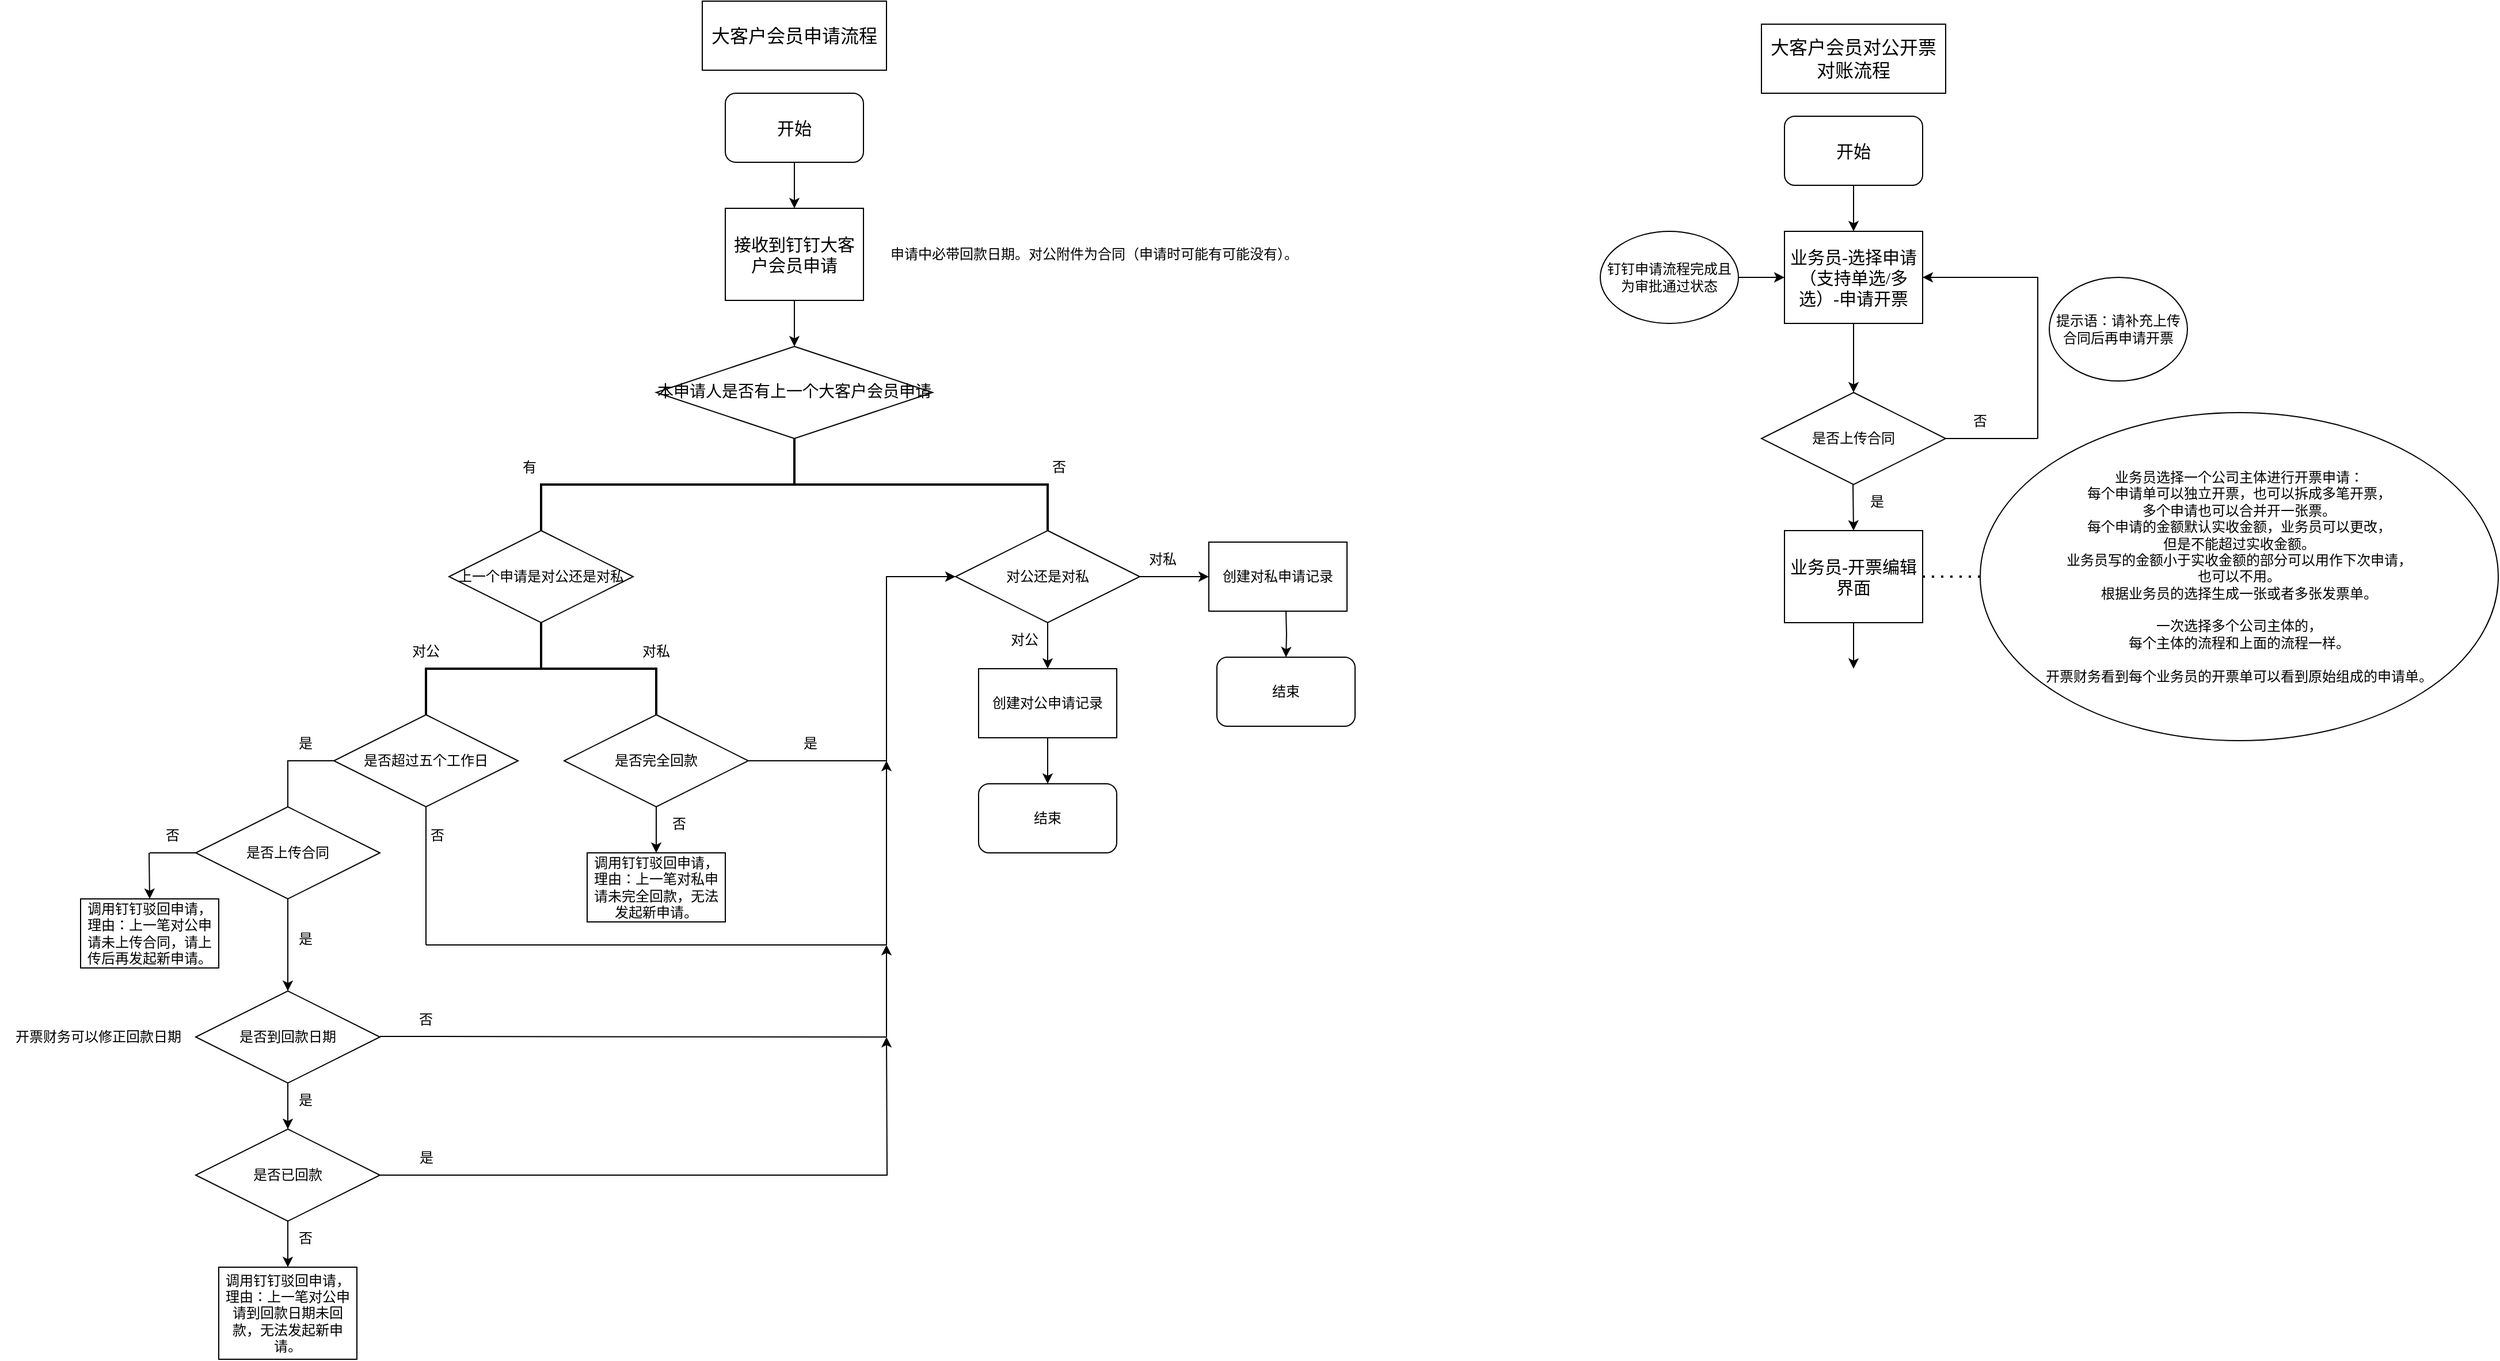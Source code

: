 <mxfile version="22.1.2" type="github">
  <diagram name="第 1 页" id="cwiQXqDM4dJ7onwpeurd">
    <mxGraphModel dx="2603" dy="947" grid="1" gridSize="10" guides="1" tooltips="1" connect="1" arrows="1" fold="1" page="1" pageScale="1" pageWidth="1169" pageHeight="827" math="0" shadow="0">
      <root>
        <mxCell id="0" />
        <mxCell id="1" parent="0" />
        <mxCell id="NmOJf7ED6O6_MyOFakdR-4" value="&lt;font style=&quot;font-size: 15px;&quot; face=&quot;Times New Roman&quot;&gt;开始&lt;/font&gt;" style="rounded=1;whiteSpace=wrap;html=1;" parent="1" vertex="1">
          <mxGeometry x="340" y="100" width="120" height="60" as="geometry" />
        </mxCell>
        <mxCell id="ECHTM2pUaqYe5BrJFtDh-3" value="" style="edgeStyle=orthogonalEdgeStyle;rounded=0;orthogonalLoop=1;jettySize=auto;html=1;" parent="1" source="NmOJf7ED6O6_MyOFakdR-4" target="NmOJf7ED6O6_MyOFakdR-5" edge="1">
          <mxGeometry relative="1" as="geometry" />
        </mxCell>
        <mxCell id="NmOJf7ED6O6_MyOFakdR-5" value="&lt;font face=&quot;Times New Roman&quot; style=&quot;font-size: 15px;&quot;&gt;接收到钉钉大客户会员申请&lt;/font&gt;" style="rounded=0;whiteSpace=wrap;html=1;" parent="1" vertex="1">
          <mxGeometry x="340" y="200" width="120" height="80" as="geometry" />
        </mxCell>
        <mxCell id="ECHTM2pUaqYe5BrJFtDh-2" value="" style="edgeStyle=orthogonalEdgeStyle;rounded=0;orthogonalLoop=1;jettySize=auto;html=1;" parent="1" source="NmOJf7ED6O6_MyOFakdR-5" target="ECHTM2pUaqYe5BrJFtDh-1" edge="1">
          <mxGeometry relative="1" as="geometry" />
        </mxCell>
        <mxCell id="ECHTM2pUaqYe5BrJFtDh-1" value="&lt;font style=&quot;font-size: 14px;&quot; face=&quot;Times New Roman&quot;&gt;本申请人是否有上一个大客户会员申请&lt;/font&gt;" style="rhombus;html=1;whiteSpace=wrap;" parent="1" vertex="1">
          <mxGeometry x="280" y="320" width="240" height="80" as="geometry" />
        </mxCell>
        <mxCell id="ECHTM2pUaqYe5BrJFtDh-4" value="" style="strokeWidth=2;html=1;shape=mxgraph.flowchart.annotation_2;align=left;labelPosition=right;pointerEvents=1;direction=south;movable=1;resizable=1;rotatable=1;deletable=1;editable=1;locked=0;connectable=1;" parent="1" vertex="1">
          <mxGeometry x="180" y="400" width="440" height="80" as="geometry" />
        </mxCell>
        <mxCell id="ECHTM2pUaqYe5BrJFtDh-5" value="有" style="text;strokeColor=none;align=center;fillColor=none;html=1;verticalAlign=middle;whiteSpace=wrap;rounded=0;movable=1;resizable=1;rotatable=1;deletable=1;editable=1;locked=0;connectable=1;" parent="1" vertex="1">
          <mxGeometry x="140" y="410" width="60" height="30" as="geometry" />
        </mxCell>
        <mxCell id="ECHTM2pUaqYe5BrJFtDh-6" value="否" style="text;strokeColor=none;align=center;fillColor=none;html=1;verticalAlign=middle;whiteSpace=wrap;rounded=0;movable=1;resizable=1;rotatable=1;deletable=1;editable=1;locked=0;connectable=1;" parent="1" vertex="1">
          <mxGeometry x="600" y="410" width="60" height="30" as="geometry" />
        </mxCell>
        <mxCell id="ECHTM2pUaqYe5BrJFtDh-7" value="上一个申请是对公还是对私" style="rhombus;whiteSpace=wrap;html=1;movable=1;resizable=1;rotatable=1;deletable=1;editable=1;locked=0;connectable=1;" parent="1" vertex="1">
          <mxGeometry x="100" y="480" width="160" height="80" as="geometry" />
        </mxCell>
        <mxCell id="ECHTM2pUaqYe5BrJFtDh-8" value="对公还是对私" style="rhombus;whiteSpace=wrap;html=1;movable=1;resizable=1;rotatable=1;deletable=1;editable=1;locked=0;connectable=1;" parent="1" vertex="1">
          <mxGeometry x="540" y="480" width="160" height="80" as="geometry" />
        </mxCell>
        <mxCell id="ECHTM2pUaqYe5BrJFtDh-9" value="" style="strokeWidth=2;html=1;shape=mxgraph.flowchart.annotation_2;align=left;labelPosition=right;pointerEvents=1;direction=south;movable=1;resizable=1;rotatable=1;deletable=1;editable=1;locked=0;connectable=1;" parent="1" vertex="1">
          <mxGeometry x="80" y="560" width="200" height="80" as="geometry" />
        </mxCell>
        <mxCell id="ECHTM2pUaqYe5BrJFtDh-10" value="对公" style="text;strokeColor=none;align=center;fillColor=none;html=1;verticalAlign=middle;whiteSpace=wrap;rounded=0;movable=1;resizable=1;rotatable=1;deletable=1;editable=1;locked=0;connectable=1;" parent="1" vertex="1">
          <mxGeometry x="50" y="570" width="60" height="30" as="geometry" />
        </mxCell>
        <mxCell id="ECHTM2pUaqYe5BrJFtDh-11" value="对私" style="text;strokeColor=none;align=center;fillColor=none;html=1;verticalAlign=middle;whiteSpace=wrap;rounded=0;movable=1;resizable=1;rotatable=1;deletable=1;editable=1;locked=0;connectable=1;" parent="1" vertex="1">
          <mxGeometry x="250" y="570" width="60" height="30" as="geometry" />
        </mxCell>
        <mxCell id="ECHTM2pUaqYe5BrJFtDh-12" value="是否完全回款" style="rhombus;whiteSpace=wrap;html=1;movable=1;resizable=1;rotatable=1;deletable=1;editable=1;locked=0;connectable=1;" parent="1" vertex="1">
          <mxGeometry x="200" y="640" width="160" height="80" as="geometry" />
        </mxCell>
        <mxCell id="ECHTM2pUaqYe5BrJFtDh-14" value="否" style="text;strokeColor=none;align=center;fillColor=none;html=1;verticalAlign=middle;whiteSpace=wrap;rounded=0;movable=1;resizable=1;rotatable=1;deletable=1;editable=1;locked=0;connectable=1;" parent="1" vertex="1">
          <mxGeometry x="270" y="720" width="60" height="30" as="geometry" />
        </mxCell>
        <mxCell id="ECHTM2pUaqYe5BrJFtDh-15" value="是" style="text;strokeColor=none;align=center;fillColor=none;html=1;verticalAlign=middle;whiteSpace=wrap;rounded=0;movable=1;resizable=1;rotatable=1;deletable=1;editable=1;locked=0;connectable=1;" parent="1" vertex="1">
          <mxGeometry x="384" y="650" width="60" height="30" as="geometry" />
        </mxCell>
        <mxCell id="ECHTM2pUaqYe5BrJFtDh-16" value="" style="shape=partialRectangle;whiteSpace=wrap;html=1;top=0;left=0;fillColor=none;" parent="1" vertex="1">
          <mxGeometry x="360" y="520" width="120" height="160" as="geometry" />
        </mxCell>
        <mxCell id="ECHTM2pUaqYe5BrJFtDh-18" value="" style="endArrow=classic;html=1;rounded=0;entryX=0;entryY=0.5;entryDx=0;entryDy=0;" parent="1" target="ECHTM2pUaqYe5BrJFtDh-8" edge="1">
          <mxGeometry width="50" height="50" relative="1" as="geometry">
            <mxPoint x="480" y="520" as="sourcePoint" />
            <mxPoint x="530" y="470" as="targetPoint" />
          </mxGeometry>
        </mxCell>
        <mxCell id="ECHTM2pUaqYe5BrJFtDh-20" value="" style="endArrow=classic;html=1;rounded=0;" parent="1" edge="1">
          <mxGeometry width="50" height="50" relative="1" as="geometry">
            <mxPoint x="280" y="720" as="sourcePoint" />
            <mxPoint x="280" y="760" as="targetPoint" />
          </mxGeometry>
        </mxCell>
        <mxCell id="ECHTM2pUaqYe5BrJFtDh-21" value="调用钉钉驳回申请，理由：上一笔对私申请未完全回款，无法发起新申请。" style="rounded=0;whiteSpace=wrap;html=1;" parent="1" vertex="1">
          <mxGeometry x="220" y="760" width="120" height="60" as="geometry" />
        </mxCell>
        <mxCell id="ECHTM2pUaqYe5BrJFtDh-22" value="是否超过五个工作日" style="rhombus;whiteSpace=wrap;html=1;movable=1;resizable=1;rotatable=1;deletable=1;editable=1;locked=0;connectable=1;" parent="1" vertex="1">
          <mxGeometry y="640" width="160" height="80" as="geometry" />
        </mxCell>
        <mxCell id="ECHTM2pUaqYe5BrJFtDh-25" value="是" style="text;html=1;align=center;verticalAlign=middle;resizable=0;points=[];autosize=1;strokeColor=none;fillColor=none;" parent="1" vertex="1">
          <mxGeometry x="-45" y="650" width="40" height="30" as="geometry" />
        </mxCell>
        <mxCell id="ECHTM2pUaqYe5BrJFtDh-26" value="申请中必带回款日期。对公附件为合同（申请时可能有可能没有）。" style="text;html=1;align=center;verticalAlign=middle;resizable=0;points=[];autosize=1;strokeColor=none;fillColor=none;" parent="1" vertex="1">
          <mxGeometry x="470" y="225" width="380" height="30" as="geometry" />
        </mxCell>
        <mxCell id="ECHTM2pUaqYe5BrJFtDh-27" value="" style="endArrow=none;html=1;rounded=0;" parent="1" edge="1">
          <mxGeometry width="50" height="50" relative="1" as="geometry">
            <mxPoint x="80" y="840" as="sourcePoint" />
            <mxPoint x="80" y="720" as="targetPoint" />
          </mxGeometry>
        </mxCell>
        <mxCell id="ECHTM2pUaqYe5BrJFtDh-28" value="" style="endArrow=none;html=1;rounded=0;" parent="1" edge="1">
          <mxGeometry width="50" height="50" relative="1" as="geometry">
            <mxPoint x="80" y="840" as="sourcePoint" />
            <mxPoint x="480" y="840" as="targetPoint" />
          </mxGeometry>
        </mxCell>
        <mxCell id="ECHTM2pUaqYe5BrJFtDh-30" value="否" style="text;strokeColor=none;align=center;fillColor=none;html=1;verticalAlign=middle;whiteSpace=wrap;rounded=0;movable=1;resizable=1;rotatable=1;deletable=1;editable=1;locked=0;connectable=1;" parent="1" vertex="1">
          <mxGeometry x="60" y="730" width="60" height="30" as="geometry" />
        </mxCell>
        <mxCell id="ECHTM2pUaqYe5BrJFtDh-31" value="" style="shape=partialRectangle;whiteSpace=wrap;html=1;bottom=0;right=0;fillColor=none;" parent="1" vertex="1">
          <mxGeometry x="-40" y="680" width="40" height="40" as="geometry" />
        </mxCell>
        <mxCell id="ECHTM2pUaqYe5BrJFtDh-32" value="是否上传合同" style="rhombus;whiteSpace=wrap;html=1;movable=1;resizable=1;rotatable=1;deletable=1;editable=1;locked=0;connectable=1;" parent="1" vertex="1">
          <mxGeometry x="-120" y="720" width="160" height="80" as="geometry" />
        </mxCell>
        <mxCell id="ECHTM2pUaqYe5BrJFtDh-38" value="是" style="text;html=1;align=center;verticalAlign=middle;resizable=0;points=[];autosize=1;strokeColor=none;fillColor=none;" parent="1" vertex="1">
          <mxGeometry x="-45" y="820" width="40" height="30" as="geometry" />
        </mxCell>
        <mxCell id="ECHTM2pUaqYe5BrJFtDh-39" value="否" style="text;strokeColor=none;align=center;fillColor=none;html=1;verticalAlign=middle;whiteSpace=wrap;rounded=0;movable=1;resizable=1;rotatable=1;deletable=1;editable=1;locked=0;connectable=1;" parent="1" vertex="1">
          <mxGeometry x="-170" y="730" width="60" height="30" as="geometry" />
        </mxCell>
        <mxCell id="ECHTM2pUaqYe5BrJFtDh-42" value="" style="endArrow=none;html=1;rounded=0;" parent="1" edge="1">
          <mxGeometry width="50" height="50" relative="1" as="geometry">
            <mxPoint x="-160" y="760" as="sourcePoint" />
            <mxPoint x="-120" y="760" as="targetPoint" />
          </mxGeometry>
        </mxCell>
        <mxCell id="ECHTM2pUaqYe5BrJFtDh-43" value="调用钉钉驳回申请，理由：上一笔对公申请未上传合同，请上传后再发起新申请。" style="rounded=0;whiteSpace=wrap;html=1;" parent="1" vertex="1">
          <mxGeometry x="-220" y="800" width="120" height="60" as="geometry" />
        </mxCell>
        <mxCell id="ECHTM2pUaqYe5BrJFtDh-44" value="是否到回款日期" style="rhombus;whiteSpace=wrap;html=1;movable=1;resizable=1;rotatable=1;deletable=1;editable=1;locked=0;connectable=1;" parent="1" vertex="1">
          <mxGeometry x="-120" y="880" width="160" height="80" as="geometry" />
        </mxCell>
        <mxCell id="ECHTM2pUaqYe5BrJFtDh-45" value="" style="endArrow=none;html=1;rounded=0;" parent="1" edge="1">
          <mxGeometry width="50" height="50" relative="1" as="geometry">
            <mxPoint x="40" y="919.5" as="sourcePoint" />
            <mxPoint x="480" y="920" as="targetPoint" />
          </mxGeometry>
        </mxCell>
        <mxCell id="ECHTM2pUaqYe5BrJFtDh-46" value="否" style="text;strokeColor=none;align=center;fillColor=none;html=1;verticalAlign=middle;whiteSpace=wrap;rounded=0;movable=1;resizable=1;rotatable=1;deletable=1;editable=1;locked=0;connectable=1;" parent="1" vertex="1">
          <mxGeometry x="50" y="890" width="60" height="30" as="geometry" />
        </mxCell>
        <mxCell id="ECHTM2pUaqYe5BrJFtDh-48" value="是" style="text;html=1;align=center;verticalAlign=middle;resizable=0;points=[];autosize=1;strokeColor=none;fillColor=none;" parent="1" vertex="1">
          <mxGeometry x="-45" y="960" width="40" height="30" as="geometry" />
        </mxCell>
        <mxCell id="ECHTM2pUaqYe5BrJFtDh-54" style="edgeStyle=orthogonalEdgeStyle;rounded=0;orthogonalLoop=1;jettySize=auto;html=1;exitX=1;exitY=0.5;exitDx=0;exitDy=0;" parent="1" source="ECHTM2pUaqYe5BrJFtDh-49" edge="1">
          <mxGeometry relative="1" as="geometry">
            <mxPoint x="480" y="920" as="targetPoint" />
          </mxGeometry>
        </mxCell>
        <mxCell id="ECHTM2pUaqYe5BrJFtDh-49" value="是否已回款" style="rhombus;whiteSpace=wrap;html=1;movable=1;resizable=1;rotatable=1;deletable=1;editable=1;locked=0;connectable=1;" parent="1" vertex="1">
          <mxGeometry x="-120" y="1000" width="160" height="80" as="geometry" />
        </mxCell>
        <mxCell id="ECHTM2pUaqYe5BrJFtDh-50" value="" style="entryX=0.5;entryY=0;entryDx=0;entryDy=0;" parent="1" target="ECHTM2pUaqYe5BrJFtDh-44" edge="1">
          <mxGeometry relative="1" as="geometry">
            <mxPoint x="-40" y="800" as="sourcePoint" />
            <mxPoint x="-40" y="840" as="targetPoint" />
          </mxGeometry>
        </mxCell>
        <mxCell id="ECHTM2pUaqYe5BrJFtDh-52" value="" style="" parent="1" edge="1">
          <mxGeometry relative="1" as="geometry">
            <mxPoint x="-40" y="960" as="sourcePoint" />
            <mxPoint x="-40" y="1000" as="targetPoint" />
          </mxGeometry>
        </mxCell>
        <mxCell id="ECHTM2pUaqYe5BrJFtDh-53" value="" style="" parent="1" edge="1">
          <mxGeometry relative="1" as="geometry">
            <mxPoint x="-160.5" y="760" as="sourcePoint" />
            <mxPoint x="-160" y="800" as="targetPoint" />
          </mxGeometry>
        </mxCell>
        <mxCell id="ECHTM2pUaqYe5BrJFtDh-55" value="是" style="text;html=1;align=center;verticalAlign=middle;resizable=0;points=[];autosize=1;strokeColor=none;fillColor=none;" parent="1" vertex="1">
          <mxGeometry x="60" y="1010" width="40" height="30" as="geometry" />
        </mxCell>
        <mxCell id="ECHTM2pUaqYe5BrJFtDh-56" value="否" style="text;html=1;align=center;verticalAlign=middle;resizable=0;points=[];autosize=1;strokeColor=none;fillColor=none;" parent="1" vertex="1">
          <mxGeometry x="-45" y="1080" width="40" height="30" as="geometry" />
        </mxCell>
        <mxCell id="ECHTM2pUaqYe5BrJFtDh-57" value="" style="" parent="1" edge="1">
          <mxGeometry relative="1" as="geometry">
            <mxPoint x="-40" y="1080" as="sourcePoint" />
            <mxPoint x="-40" y="1120" as="targetPoint" />
          </mxGeometry>
        </mxCell>
        <mxCell id="ECHTM2pUaqYe5BrJFtDh-58" value="调用钉钉驳回申请，理由：上一笔对公申请到回款日期未回款，无法发起新申请。" style="rounded=0;whiteSpace=wrap;html=1;" parent="1" vertex="1">
          <mxGeometry x="-100" y="1120" width="120" height="80" as="geometry" />
        </mxCell>
        <mxCell id="ECHTM2pUaqYe5BrJFtDh-59" value="" style="endArrow=classic;html=1;rounded=0;" parent="1" edge="1">
          <mxGeometry width="50" height="50" relative="1" as="geometry">
            <mxPoint x="480" y="920" as="sourcePoint" />
            <mxPoint x="480" y="840" as="targetPoint" />
          </mxGeometry>
        </mxCell>
        <mxCell id="ECHTM2pUaqYe5BrJFtDh-61" value="" style="endArrow=classic;html=1;rounded=0;" parent="1" edge="1">
          <mxGeometry width="50" height="50" relative="1" as="geometry">
            <mxPoint x="480" y="840" as="sourcePoint" />
            <mxPoint x="480" y="680" as="targetPoint" />
          </mxGeometry>
        </mxCell>
        <mxCell id="ECHTM2pUaqYe5BrJFtDh-63" value="开票财务可以修正回款日期" style="text;html=1;align=center;verticalAlign=middle;resizable=0;points=[];autosize=1;strokeColor=none;fillColor=none;" parent="1" vertex="1">
          <mxGeometry x="-290" y="905" width="170" height="30" as="geometry" />
        </mxCell>
        <mxCell id="ECHTM2pUaqYe5BrJFtDh-64" value="&lt;font style=&quot;font-size: 16px;&quot;&gt;大客户会员申请流程&lt;/font&gt;" style="rounded=0;whiteSpace=wrap;html=1;" parent="1" vertex="1">
          <mxGeometry x="320" y="20" width="160" height="60" as="geometry" />
        </mxCell>
        <mxCell id="ECHTM2pUaqYe5BrJFtDh-66" value="" style="" parent="1" edge="1">
          <mxGeometry relative="1" as="geometry">
            <mxPoint x="620" y="560" as="sourcePoint" />
            <mxPoint x="620" y="600" as="targetPoint" />
          </mxGeometry>
        </mxCell>
        <mxCell id="ECHTM2pUaqYe5BrJFtDh-67" value="对公" style="text;strokeColor=none;align=center;fillColor=none;html=1;verticalAlign=middle;whiteSpace=wrap;rounded=0;movable=1;resizable=1;rotatable=1;deletable=1;editable=1;locked=0;connectable=1;" parent="1" vertex="1">
          <mxGeometry x="570" y="560" width="60" height="30" as="geometry" />
        </mxCell>
        <mxCell id="ECHTM2pUaqYe5BrJFtDh-68" value="对私" style="text;strokeColor=none;align=center;fillColor=none;html=1;verticalAlign=middle;whiteSpace=wrap;rounded=0;movable=1;resizable=1;rotatable=1;deletable=1;editable=1;locked=0;connectable=1;" parent="1" vertex="1">
          <mxGeometry x="690" y="490" width="60" height="30" as="geometry" />
        </mxCell>
        <mxCell id="ECHTM2pUaqYe5BrJFtDh-69" value="" style="endArrow=classic;html=1;rounded=0;" parent="1" edge="1">
          <mxGeometry width="50" height="50" relative="1" as="geometry">
            <mxPoint x="700" y="520" as="sourcePoint" />
            <mxPoint x="760" y="520" as="targetPoint" />
          </mxGeometry>
        </mxCell>
        <mxCell id="ECHTM2pUaqYe5BrJFtDh-74" style="edgeStyle=orthogonalEdgeStyle;rounded=0;orthogonalLoop=1;jettySize=auto;html=1;exitX=0.5;exitY=1;exitDx=0;exitDy=0;" parent="1" source="ECHTM2pUaqYe5BrJFtDh-70" edge="1">
          <mxGeometry relative="1" as="geometry">
            <mxPoint x="620" y="700" as="targetPoint" />
          </mxGeometry>
        </mxCell>
        <mxCell id="ECHTM2pUaqYe5BrJFtDh-70" value="创建对公申请记录" style="rounded=0;whiteSpace=wrap;html=1;" parent="1" vertex="1">
          <mxGeometry x="560" y="600" width="120" height="60" as="geometry" />
        </mxCell>
        <mxCell id="ECHTM2pUaqYe5BrJFtDh-72" value="创建对私申请记录" style="rounded=0;whiteSpace=wrap;html=1;" parent="1" vertex="1">
          <mxGeometry x="760" y="490" width="120" height="60" as="geometry" />
        </mxCell>
        <mxCell id="ECHTM2pUaqYe5BrJFtDh-75" value="结束" style="rounded=1;whiteSpace=wrap;html=1;" parent="1" vertex="1">
          <mxGeometry x="560" y="700" width="120" height="60" as="geometry" />
        </mxCell>
        <mxCell id="ECHTM2pUaqYe5BrJFtDh-77" value="结束" style="rounded=1;whiteSpace=wrap;html=1;" parent="1" vertex="1">
          <mxGeometry x="767" y="590" width="120" height="60" as="geometry" />
        </mxCell>
        <mxCell id="ECHTM2pUaqYe5BrJFtDh-78" style="edgeStyle=orthogonalEdgeStyle;rounded=0;orthogonalLoop=1;jettySize=auto;html=1;exitX=0.5;exitY=1;exitDx=0;exitDy=0;" parent="1" edge="1">
          <mxGeometry relative="1" as="geometry">
            <mxPoint x="827" y="590" as="targetPoint" />
            <mxPoint x="827" y="550" as="sourcePoint" />
          </mxGeometry>
        </mxCell>
        <mxCell id="5aaM2zscBui7bIKNS3Ns-1" value="&lt;font style=&quot;font-size: 15px;&quot; face=&quot;Times New Roman&quot;&gt;开始&lt;/font&gt;" style="rounded=1;whiteSpace=wrap;html=1;" parent="1" vertex="1">
          <mxGeometry x="1260" y="120" width="120" height="60" as="geometry" />
        </mxCell>
        <mxCell id="5aaM2zscBui7bIKNS3Ns-2" value="" style="edgeStyle=orthogonalEdgeStyle;rounded=0;orthogonalLoop=1;jettySize=auto;html=1;" parent="1" source="5aaM2zscBui7bIKNS3Ns-1" target="5aaM2zscBui7bIKNS3Ns-3" edge="1">
          <mxGeometry relative="1" as="geometry" />
        </mxCell>
        <mxCell id="5aaM2zscBui7bIKNS3Ns-3" value="&lt;font face=&quot;Times New Roman&quot;&gt;&lt;span style=&quot;font-size: 15px;&quot;&gt;业务员-选择申请（支持单选/多选）-申请开票&lt;/span&gt;&lt;/font&gt;" style="rounded=0;whiteSpace=wrap;html=1;" parent="1" vertex="1">
          <mxGeometry x="1260" y="220" width="120" height="80" as="geometry" />
        </mxCell>
        <mxCell id="5aaM2zscBui7bIKNS3Ns-5" value="&lt;font style=&quot;font-size: 16px;&quot;&gt;大客户会员对公开票对账流程&lt;/font&gt;" style="rounded=0;whiteSpace=wrap;html=1;" parent="1" vertex="1">
          <mxGeometry x="1240" y="40" width="160" height="60" as="geometry" />
        </mxCell>
        <mxCell id="5aaM2zscBui7bIKNS3Ns-6" value="钉钉申请流程完成且为审批通过状态" style="ellipse;whiteSpace=wrap;html=1;" parent="1" vertex="1">
          <mxGeometry x="1100" y="220" width="120" height="80" as="geometry" />
        </mxCell>
        <mxCell id="5aaM2zscBui7bIKNS3Ns-7" value="" style="endArrow=classic;html=1;rounded=0;entryX=0;entryY=0.5;entryDx=0;entryDy=0;" parent="1" target="5aaM2zscBui7bIKNS3Ns-3" edge="1">
          <mxGeometry width="50" height="50" relative="1" as="geometry">
            <mxPoint x="1220" y="260" as="sourcePoint" />
            <mxPoint x="1270" y="210" as="targetPoint" />
          </mxGeometry>
        </mxCell>
        <mxCell id="5aaM2zscBui7bIKNS3Ns-8" value="" style="endArrow=classic;html=1;rounded=0;" parent="1" edge="1">
          <mxGeometry width="50" height="50" relative="1" as="geometry">
            <mxPoint x="1320" y="300" as="sourcePoint" />
            <mxPoint x="1320" y="360" as="targetPoint" />
          </mxGeometry>
        </mxCell>
        <mxCell id="5aaM2zscBui7bIKNS3Ns-9" value="是否上传合同" style="rhombus;whiteSpace=wrap;html=1;movable=1;resizable=1;rotatable=1;deletable=1;editable=1;locked=0;connectable=1;" parent="1" vertex="1">
          <mxGeometry x="1240" y="360" width="160" height="80" as="geometry" />
        </mxCell>
        <mxCell id="5aaM2zscBui7bIKNS3Ns-10" value="" style="endArrow=none;html=1;rounded=0;" parent="1" edge="1">
          <mxGeometry width="50" height="50" relative="1" as="geometry">
            <mxPoint x="1400" y="400" as="sourcePoint" />
            <mxPoint x="1480" y="400" as="targetPoint" />
          </mxGeometry>
        </mxCell>
        <mxCell id="5aaM2zscBui7bIKNS3Ns-11" value="" style="endArrow=none;html=1;rounded=0;" parent="1" edge="1">
          <mxGeometry width="50" height="50" relative="1" as="geometry">
            <mxPoint x="1480" y="259.5" as="sourcePoint" />
            <mxPoint x="1480" y="400" as="targetPoint" />
          </mxGeometry>
        </mxCell>
        <mxCell id="5aaM2zscBui7bIKNS3Ns-12" value="" style="endArrow=classic;html=1;rounded=0;" parent="1" edge="1">
          <mxGeometry width="50" height="50" relative="1" as="geometry">
            <mxPoint x="1480" y="260" as="sourcePoint" />
            <mxPoint x="1380" y="260" as="targetPoint" />
          </mxGeometry>
        </mxCell>
        <mxCell id="5aaM2zscBui7bIKNS3Ns-13" value="否" style="text;strokeColor=none;align=center;fillColor=none;html=1;verticalAlign=middle;whiteSpace=wrap;rounded=0;movable=1;resizable=1;rotatable=1;deletable=1;editable=1;locked=0;connectable=1;" parent="1" vertex="1">
          <mxGeometry x="1400" y="370" width="60" height="30" as="geometry" />
        </mxCell>
        <mxCell id="5aaM2zscBui7bIKNS3Ns-14" value="提示语：请补充上传合同后再申请开票" style="ellipse;whiteSpace=wrap;html=1;" parent="1" vertex="1">
          <mxGeometry x="1490" y="260" width="120" height="90" as="geometry" />
        </mxCell>
        <mxCell id="5aaM2zscBui7bIKNS3Ns-15" value="" style="endArrow=classic;html=1;rounded=0;" parent="1" edge="1">
          <mxGeometry width="50" height="50" relative="1" as="geometry">
            <mxPoint x="1319.5" y="440" as="sourcePoint" />
            <mxPoint x="1320" y="480" as="targetPoint" />
          </mxGeometry>
        </mxCell>
        <mxCell id="5aaM2zscBui7bIKNS3Ns-16" value="是" style="text;html=1;align=center;verticalAlign=middle;resizable=0;points=[];autosize=1;strokeColor=none;fillColor=none;" parent="1" vertex="1">
          <mxGeometry x="1320" y="440" width="40" height="30" as="geometry" />
        </mxCell>
        <mxCell id="5aaM2zscBui7bIKNS3Ns-20" value="&lt;font face=&quot;Times New Roman&quot;&gt;&lt;span style=&quot;font-size: 15px;&quot;&gt;业务员-开票编辑界面&lt;/span&gt;&lt;/font&gt;" style="rounded=0;whiteSpace=wrap;html=1;" parent="1" vertex="1">
          <mxGeometry x="1260" y="480" width="120" height="80" as="geometry" />
        </mxCell>
        <mxCell id="5aaM2zscBui7bIKNS3Ns-22" value="" style="endArrow=classic;html=1;rounded=0;" parent="1" edge="1">
          <mxGeometry width="50" height="50" relative="1" as="geometry">
            <mxPoint x="1320" y="560" as="sourcePoint" />
            <mxPoint x="1320" y="600" as="targetPoint" />
          </mxGeometry>
        </mxCell>
        <mxCell id="5aaM2zscBui7bIKNS3Ns-23" value="业务员选择一个公司主体进行开票申请：&lt;br&gt;每个申请单可以独立开票，也可以拆成多笔开票，&lt;br&gt;多个申请也可以合并开一张票。&lt;br&gt;每个申请的金额默认实收金额，业务员可以更改，&lt;br&gt;但是不能超过实收金额。&lt;br&gt;业务员写的金额小于实收金额的部分可以用作下次申请，&lt;br&gt;也可以不用。&lt;br&gt;根据业务员的选择生成一张或者多张发票单。&lt;br&gt;&lt;br&gt;一次选择多个公司主体的，&lt;br&gt;每个主体的流程和上面的流程一样。&lt;br&gt;&lt;br&gt;开票财务看到每个业务员的开票单可以看到原始组成的申请单。" style="ellipse;whiteSpace=wrap;html=1;" parent="1" vertex="1">
          <mxGeometry x="1430" y="377.5" width="450" height="285" as="geometry" />
        </mxCell>
        <mxCell id="We_HlHdWnhSZFnh8G7od-1" value="" style="endArrow=none;dashed=1;html=1;dashPattern=1 3;strokeWidth=2;rounded=0;exitX=0;exitY=0.5;exitDx=0;exitDy=0;" edge="1" parent="1" source="5aaM2zscBui7bIKNS3Ns-23">
          <mxGeometry width="50" height="50" relative="1" as="geometry">
            <mxPoint x="1290" y="570" as="sourcePoint" />
            <mxPoint x="1380" y="520" as="targetPoint" />
          </mxGeometry>
        </mxCell>
      </root>
    </mxGraphModel>
  </diagram>
</mxfile>
